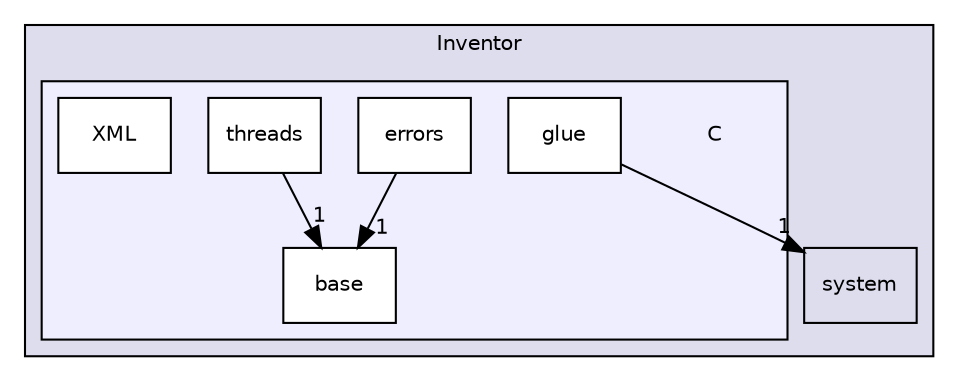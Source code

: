 digraph "include/Inventor/C" {
  compound=true
  node [ fontsize="10", fontname="Helvetica"];
  edge [ labelfontsize="10", labelfontname="Helvetica"];
  subgraph clusterdir_469ed70aca823fd8322768ad54869f94 {
    graph [ bgcolor="#ddddee", pencolor="black", label="Inventor" fontname="Helvetica", fontsize="10", URL="dir_469ed70aca823fd8322768ad54869f94.html"]
  dir_ccbe5ea3496a22e625d8939f76145396 [shape=box label="system" URL="dir_ccbe5ea3496a22e625d8939f76145396.html"];
  subgraph clusterdir_c926cf464acaebc2091d00c8a935648f {
    graph [ bgcolor="#eeeeff", pencolor="black", label="" URL="dir_c926cf464acaebc2091d00c8a935648f.html"];
    dir_c926cf464acaebc2091d00c8a935648f [shape=plaintext label="C"];
  dir_7a50db6ab5259f91fa54d5ee03ce5859 [shape=box label="base" fillcolor="white" style="filled" URL="dir_7a50db6ab5259f91fa54d5ee03ce5859.html"];
  dir_cbeb1cbd759caa5553ddde5a46e547d1 [shape=box label="errors" fillcolor="white" style="filled" URL="dir_cbeb1cbd759caa5553ddde5a46e547d1.html"];
  dir_b6a496613d4495becf4f5316107796c7 [shape=box label="glue" fillcolor="white" style="filled" URL="dir_b6a496613d4495becf4f5316107796c7.html"];
  dir_b7bb16c11722e2c1eb4bf76dbb6d1b35 [shape=box label="threads" fillcolor="white" style="filled" URL="dir_b7bb16c11722e2c1eb4bf76dbb6d1b35.html"];
  dir_86db8f5a283247f455059497615f9584 [shape=box label="XML" fillcolor="white" style="filled" URL="dir_86db8f5a283247f455059497615f9584.html"];
  }
  }
  dir_b6a496613d4495becf4f5316107796c7->dir_ccbe5ea3496a22e625d8939f76145396 [headlabel="1", labeldistance=1.5 headhref="dir_000019_000020.html"];
  dir_cbeb1cbd759caa5553ddde5a46e547d1->dir_7a50db6ab5259f91fa54d5ee03ce5859 [headlabel="1", labeldistance=1.5 headhref="dir_000018_000017.html"];
  dir_b7bb16c11722e2c1eb4bf76dbb6d1b35->dir_7a50db6ab5259f91fa54d5ee03ce5859 [headlabel="1", labeldistance=1.5 headhref="dir_000021_000017.html"];
}
